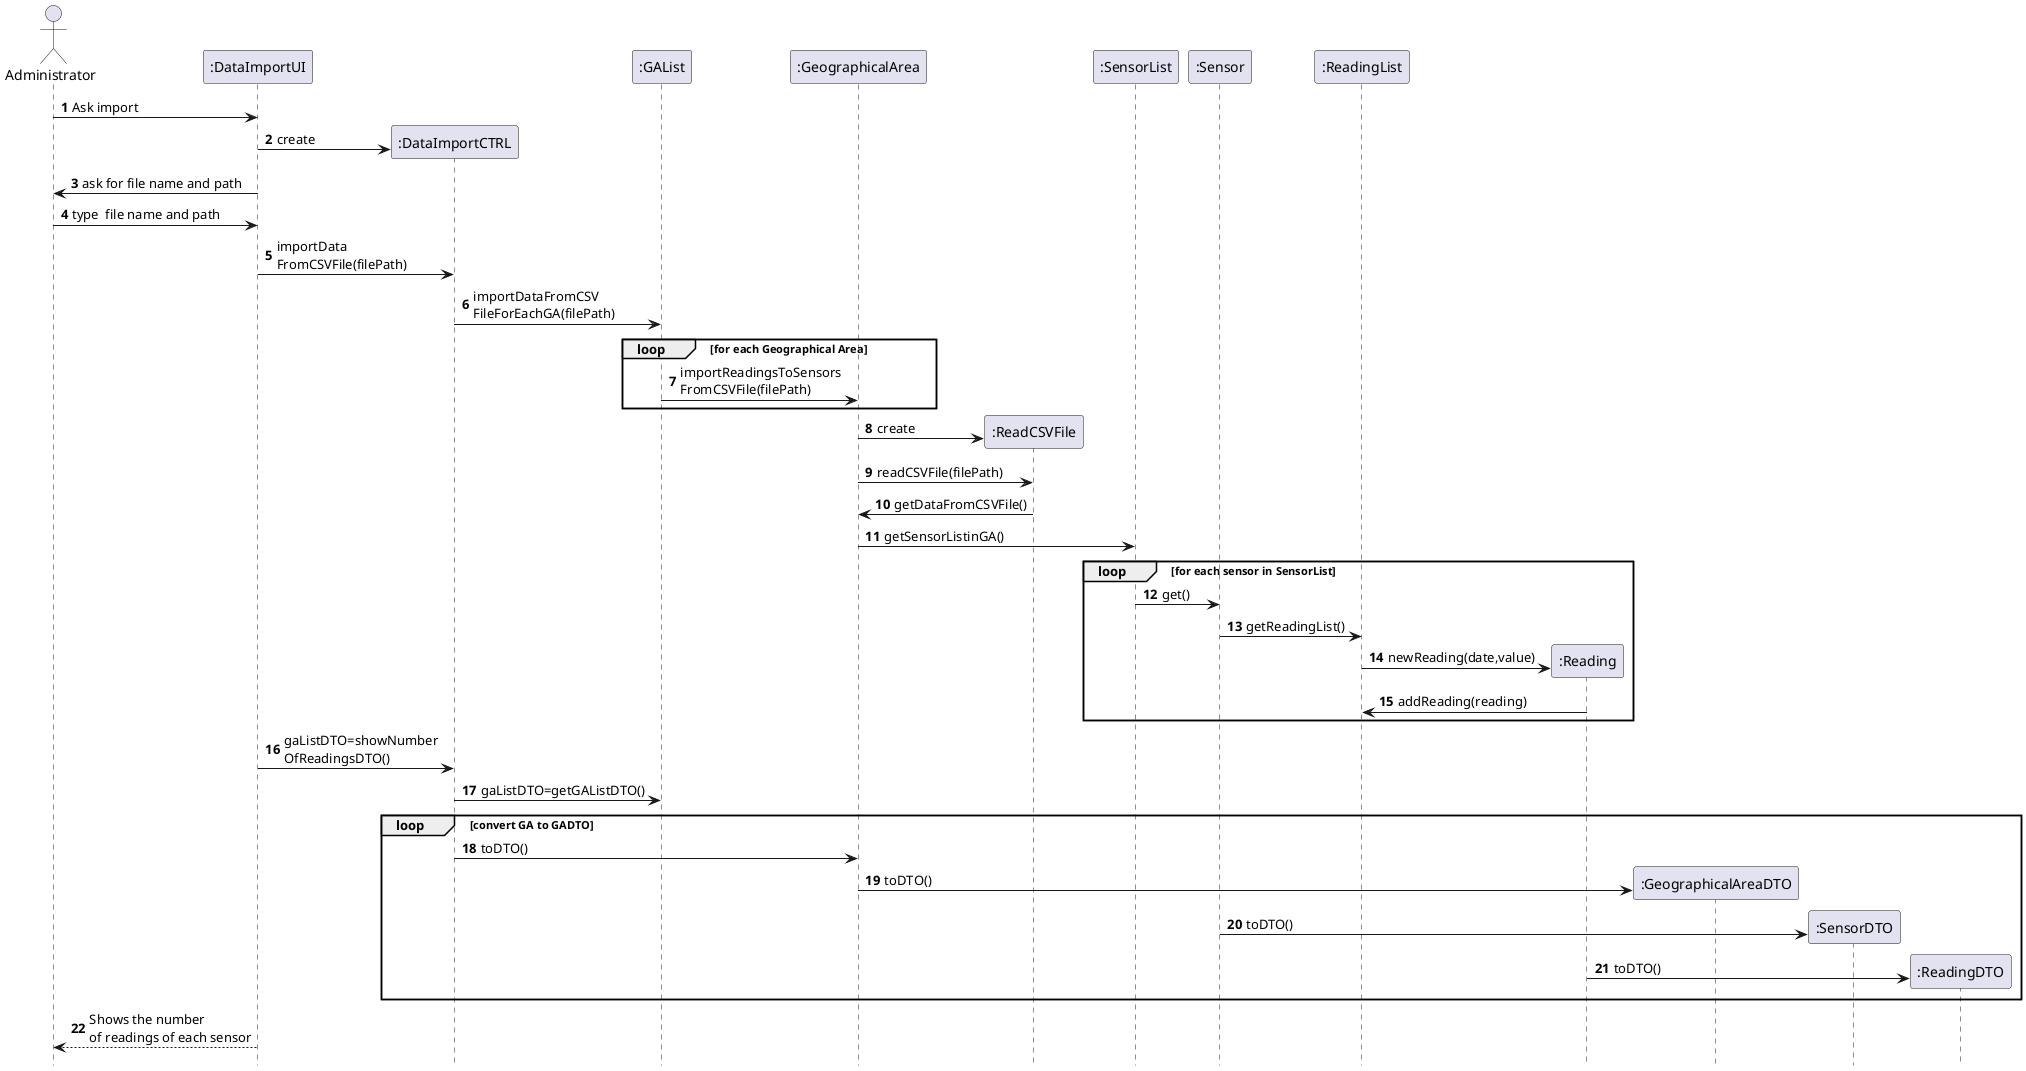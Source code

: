@startuml
autonumber
hidefootbox
actor Administrator


Administrator -> ":DataImportUI": Ask import
create ":DataImportCTRL"


":DataImportUI" -> ":DataImportCTRL": create
":DataImportUI" -> "Administrator": ask for file name and path
":DataImportUI" <- "Administrator": type  file name and path


":DataImportUI" -> ":DataImportCTRL": importData\nFromCSVFile(filePath)
":DataImportCTRL" -> ":GAList": importDataFromCSV\nFileForEachGA(filePath)

loop for each Geographical Area
":GAList" -> ":GeographicalArea": importReadingsToSensors\nFromCSVFile(filePath)
end

create ":ReadCSVFile"
":GeographicalArea" -> ":ReadCSVFile": create
":GeographicalArea" -> ":ReadCSVFile": readCSVFile(filePath)
":ReadCSVFile" -> ":GeographicalArea": getDataFromCSVFile()

":GeographicalArea" -> ":SensorList": getSensorListinGA()

loop for each sensor in SensorList
":SensorList" -> ":Sensor": get()

":Sensor" -> ":ReadingList": getReadingList()
create ":Reading"

":ReadingList" -> ":Reading": newReading(date,value)
":ReadingList" <- ":Reading": addReading(reading)
end

":DataImportCTRL"<-":DataImportUI":gaListDTO=showNumber\nOfReadingsDTO()
":DataImportCTRL"->":GAList": gaListDTO=getGAListDTO()
loop convert GA to GADTO
":DataImportCTRL"->":GeographicalArea": toDTO()
create ":GeographicalAreaDTO"
":GeographicalArea"->":GeographicalAreaDTO": toDTO()
create ":SensorDTO"
":Sensor"->":SensorDTO": toDTO()
create ":ReadingDTO"
":Reading"->":ReadingDTO": toDTO()

end
Administrator<--":DataImportUI": Shows the number \nof readings of each sensor
@enduml